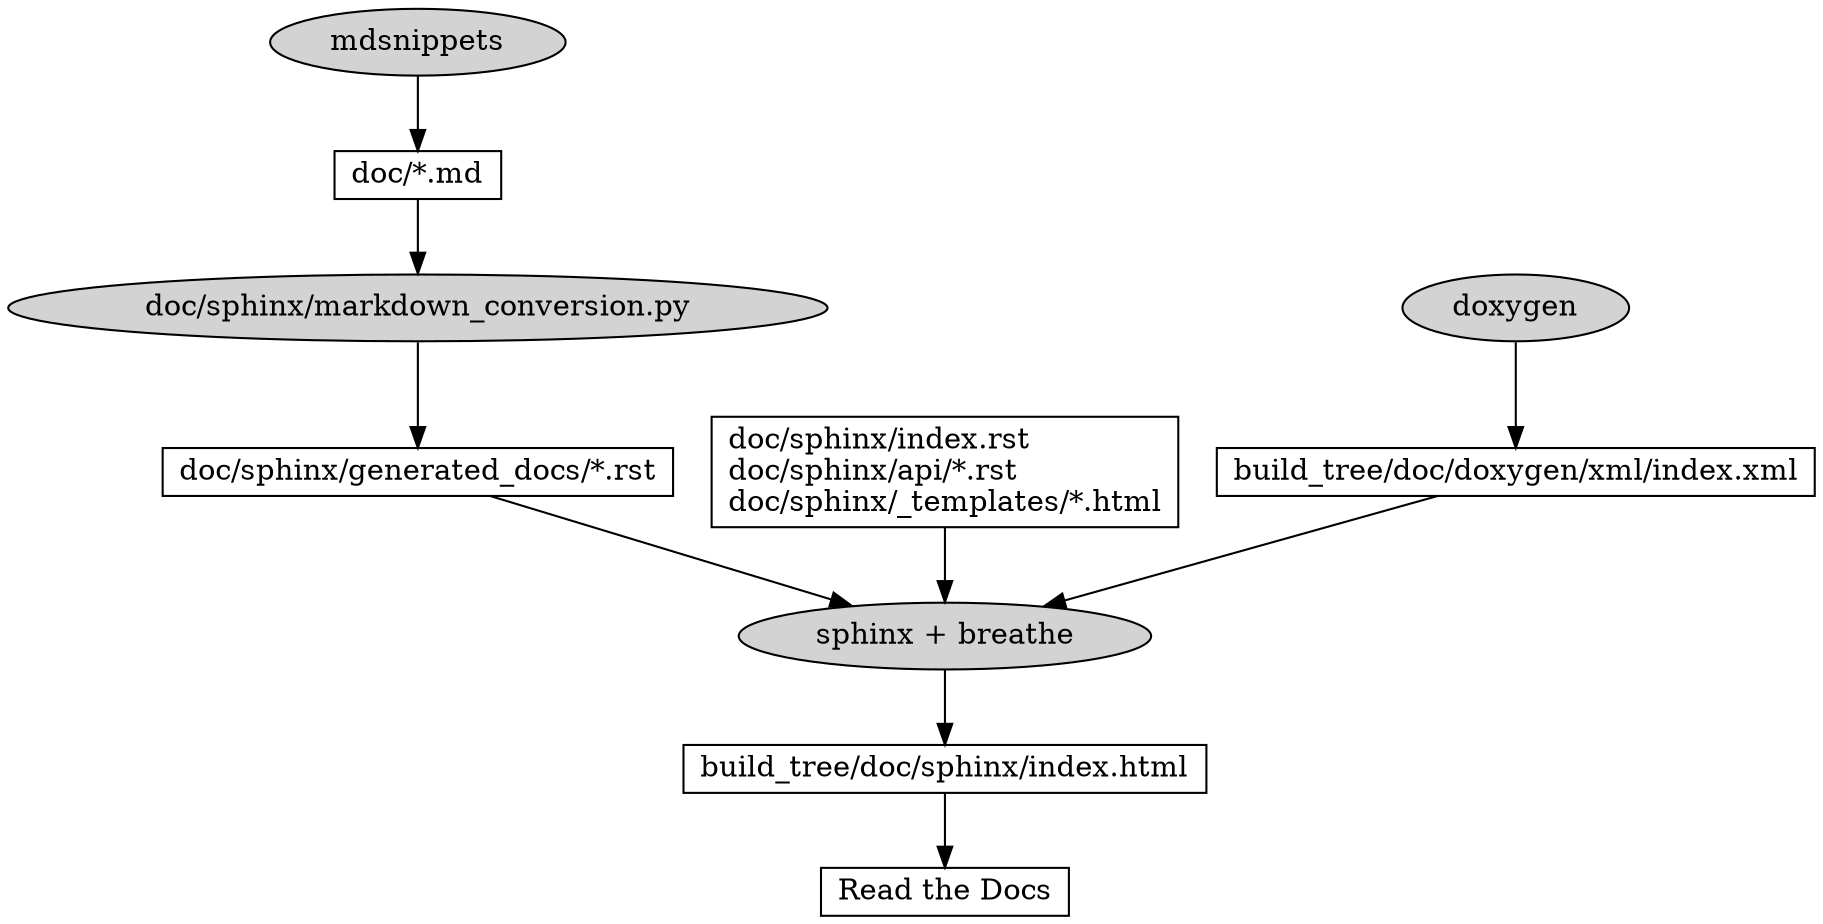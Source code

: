digraph doxygen_flow {
    rankdir = "TB"
    node [fontsize = 14, shape = box, height = 0.25]
    edge [fontsize = 14]

    "mdsnippets" [shape = oval, fillcolor = lightgray, style = filled]
    "doxygen" [shape = oval, fillcolor = lightgray, style = filled]
    "sphinx" [label = "sphinx + breathe", shape = oval, fillcolor = lightgray, style = filled]

    "source_rst" [label = "doc/sphinx/index.rst\ldoc/sphinx/api/*.rst\ldoc/sphinx/_templates/*.html"]
    "source_rst" -> "sphinx"

    "docs_md" [label = "doc/*.md"]
    "mdsnippets" -> "docs_md"
    "markdown_conversion_py" [label = "doc/sphinx/markdown_conversion.py", shape = oval, fillcolor = lightgray, style = filled]
    "generated_rst" [label = "doc/sphinx/generated_docs/*.rst"]
    "docs_md" -> "markdown_conversion_py" -> "generated_rst"
    "generated_rst" -> "sphinx"

    "index.xml" [label = "build_tree/doc/doxygen/xml/index.xml"]
    "doxygen" -> "index.xml"
    "index.xml" -> "sphinx"

    "sphinx_output" [label = "build_tree/doc/sphinx/index.html"]
    "sphinx" -> "sphinx_output"

    "read_the_docs" [label = "Read the Docs"]
    "sphinx_output" -> "read_the_docs"
}
